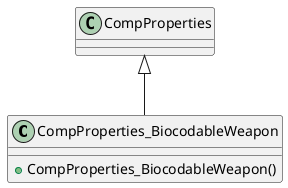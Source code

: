 @startuml
class CompProperties_BiocodableWeapon {
    + CompProperties_BiocodableWeapon()
}
CompProperties <|-- CompProperties_BiocodableWeapon
@enduml
